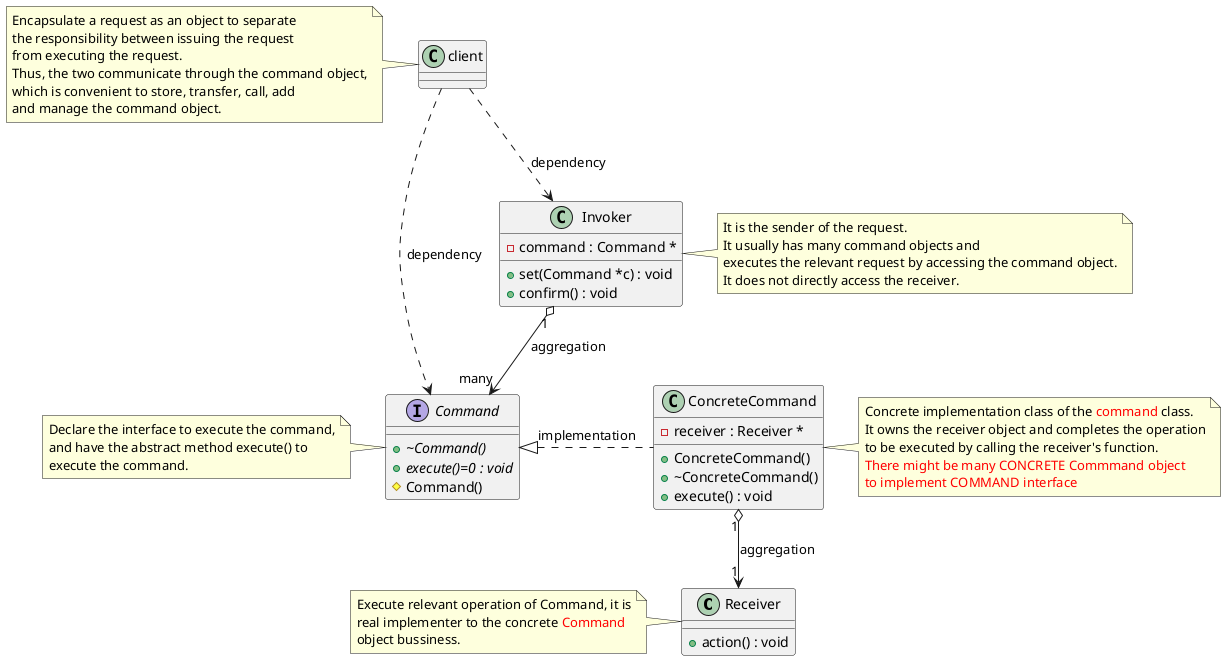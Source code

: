 @startuml CommandPattern

class Receiver {
    + action() : void
}

interface Command {
    + {abstract} ~Command()
    + {abstract} execute()=0 : void
    # Command()
}

class ConcreteCommand {
    + ConcreteCommand()
    + ~ConcreteCommand()
    + execute() : void
    - receiver : Receiver *
}

ConcreteCommand .up|> Command : implementation
ConcreteCommand "1" o--> "1" Receiver : aggregation

class Invoker {
    + set(Command *c) : void
    + confirm() : void
    - command : Command *
}

Invoker "1" o--> "many" Command : aggregation

client ..> Command : dependency
client ..> Invoker : dependency

note left of client
    Encapsulate a request as an object to separate
    the responsibility between issuing the request
    from executing the request.
    Thus, the two communicate through the command object,
    which is convenient to store, transfer, call, add
    and manage the command object.
end note

note left of Command
    Declare the interface to execute the command,
    and have the abstract method execute() to
    execute the command.
end note

note right of ConcreteCommand
    Concrete implementation class of the <font color="Red">command</font> class.
    It owns the receiver object and completes the operation
    to be executed by calling the receiver's function.
    <font color="red">There might be many CONCRETE Commmand object</font>
    <font color="red">to implement COMMAND interface</font>
end note

note left of Receiver
    Execute relevant operation of Command, it is
    real implementer to the concrete <font color="Red">Command</font>
    object bussiness.
end note

note right of Invoker
    It is the sender of the request.
    It usually has many command objects and
    executes the relevant request by accessing the command object.
    It does not directly access the receiver.
end note

@enduml